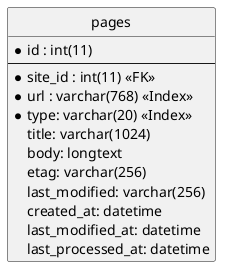 @startuml pages

' hide the spot
hide circle

' avoid problems with angled crows feet
skinparam linetype ortho


entity "pages" as pg {
  *id : int(11)
  --
  *site_id : int(11) <<FK>>
  *url : varchar(768) <<Index>>
  *type: varchar(20) <<Index>>
  title: varchar(1024)
  body: longtext
  etag: varchar(256)
  last_modified: varchar(256)
  created_at: datetime
  last_modified_at: datetime 
  last_processed_at: datetime 
}

@enduml